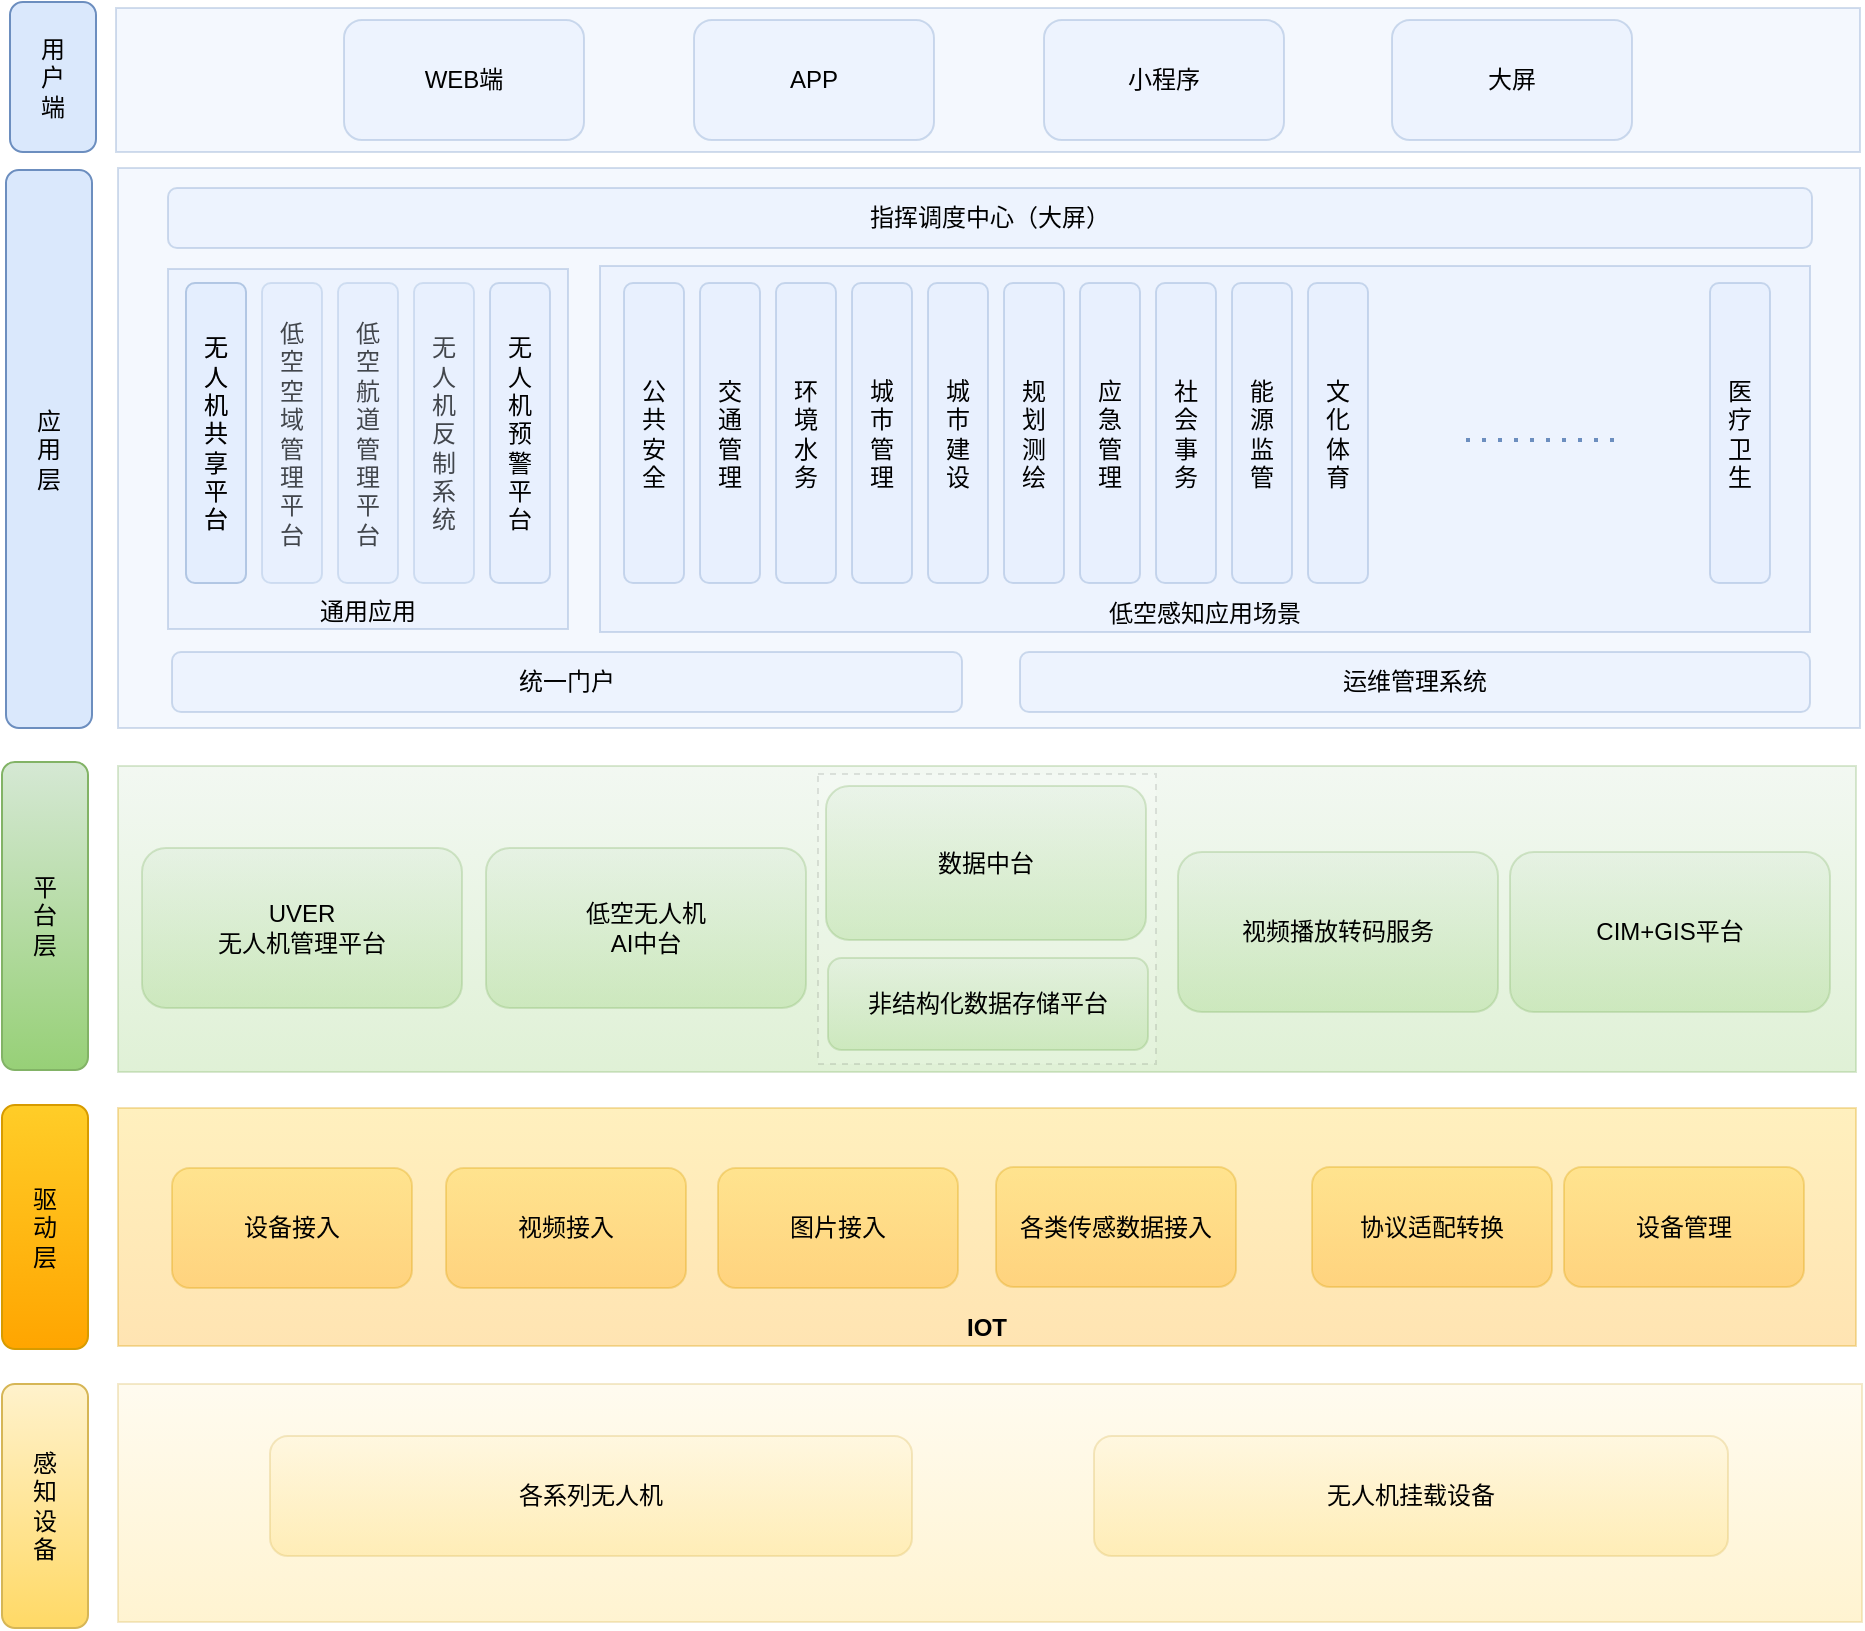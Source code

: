 <mxfile version="21.4.0" type="github">
  <diagram name="第 1 页" id="xIxhzjUZgAmlJQ-Zlbee">
    <mxGraphModel dx="2605" dy="1496" grid="0" gridSize="10" guides="1" tooltips="1" connect="1" arrows="1" fold="1" page="0" pageScale="1" pageWidth="827" pageHeight="1169" math="0" shadow="0">
      <root>
        <mxCell id="0" />
        <mxCell id="1" parent="0" />
        <mxCell id="WDeUEpoGClxjb2tYxeoV-1" value="" style="rounded=0;whiteSpace=wrap;html=1;verticalAlign=bottom;opacity=30;fillColor=#d5e8d4;gradientColor=#97d077;strokeColor=#82b366;" vertex="1" parent="1">
          <mxGeometry x="-125" y="161" width="869" height="153" as="geometry" />
        </mxCell>
        <mxCell id="WDeUEpoGClxjb2tYxeoV-2" value="感&lt;br&gt;知&lt;br&gt;设&lt;br&gt;备" style="rounded=1;whiteSpace=wrap;html=1;fillColor=#fff2cc;strokeColor=#d6b656;gradientColor=#ffd966;" vertex="1" parent="1">
          <mxGeometry x="-183" y="470" width="43" height="122" as="geometry" />
        </mxCell>
        <mxCell id="WDeUEpoGClxjb2tYxeoV-3" value="" style="rounded=0;whiteSpace=wrap;html=1;glass=0;opacity=30;fillColor=#fff2cc;strokeColor=#d6b656;gradientColor=#ffd966;" vertex="1" parent="1">
          <mxGeometry x="-125" y="470" width="872" height="119" as="geometry" />
        </mxCell>
        <mxCell id="WDeUEpoGClxjb2tYxeoV-4" value="驱&lt;br&gt;动&lt;br&gt;层" style="rounded=1;whiteSpace=wrap;html=1;fillColor=#ffcd28;strokeColor=#d79b00;gradientColor=#ffa500;" vertex="1" parent="1">
          <mxGeometry x="-183" y="330.5" width="43" height="122" as="geometry" />
        </mxCell>
        <mxCell id="WDeUEpoGClxjb2tYxeoV-5" value="各系列无人机" style="rounded=1;whiteSpace=wrap;html=1;opacity=30;fillColor=#fff2cc;strokeColor=#d6b656;gradientColor=#ffd966;" vertex="1" parent="1">
          <mxGeometry x="-49" y="496" width="321" height="60" as="geometry" />
        </mxCell>
        <mxCell id="WDeUEpoGClxjb2tYxeoV-6" value="无人机挂载设备" style="rounded=1;whiteSpace=wrap;html=1;opacity=30;fillColor=#fff2cc;strokeColor=#d6b656;gradientColor=#ffd966;" vertex="1" parent="1">
          <mxGeometry x="363" y="496" width="317" height="60" as="geometry" />
        </mxCell>
        <mxCell id="WDeUEpoGClxjb2tYxeoV-7" value="&lt;b&gt;IOT&lt;/b&gt;" style="rounded=0;whiteSpace=wrap;html=1;verticalAlign=bottom;opacity=30;fillColor=#ffcd28;gradientColor=#ffa500;strokeColor=#d79b00;" vertex="1" parent="1">
          <mxGeometry x="-125" y="332" width="869" height="119" as="geometry" />
        </mxCell>
        <mxCell id="WDeUEpoGClxjb2tYxeoV-8" value="平&lt;br&gt;台&lt;br&gt;层" style="rounded=1;whiteSpace=wrap;html=1;fillColor=#d5e8d4;strokeColor=#82b366;gradientColor=#97d077;" vertex="1" parent="1">
          <mxGeometry x="-183" y="159" width="43" height="154" as="geometry" />
        </mxCell>
        <mxCell id="WDeUEpoGClxjb2tYxeoV-9" value="设备接入" style="rounded=1;whiteSpace=wrap;html=1;opacity=30;fillColor=#ffcd28;gradientColor=#ffa500;strokeColor=#d79b00;" vertex="1" parent="1">
          <mxGeometry x="-98" y="362" width="120" height="60" as="geometry" />
        </mxCell>
        <mxCell id="WDeUEpoGClxjb2tYxeoV-10" value="协议适配转换" style="rounded=1;whiteSpace=wrap;html=1;opacity=30;fillColor=#ffcd28;gradientColor=#ffa500;strokeColor=#d79b00;" vertex="1" parent="1">
          <mxGeometry x="472" y="361.5" width="120" height="60" as="geometry" />
        </mxCell>
        <mxCell id="WDeUEpoGClxjb2tYxeoV-11" value="视频接入" style="rounded=1;whiteSpace=wrap;html=1;opacity=30;fillColor=#ffcd28;gradientColor=#ffa500;strokeColor=#d79b00;" vertex="1" parent="1">
          <mxGeometry x="39" y="362" width="120" height="60" as="geometry" />
        </mxCell>
        <mxCell id="WDeUEpoGClxjb2tYxeoV-12" value="各类传感数据接入" style="rounded=1;whiteSpace=wrap;html=1;opacity=30;fillColor=#ffcd28;gradientColor=#ffa500;strokeColor=#d79b00;" vertex="1" parent="1">
          <mxGeometry x="314" y="361.5" width="120" height="60" as="geometry" />
        </mxCell>
        <mxCell id="WDeUEpoGClxjb2tYxeoV-13" value="图片接入" style="rounded=1;whiteSpace=wrap;html=1;opacity=30;fillColor=#ffcd28;gradientColor=#ffa500;strokeColor=#d79b00;" vertex="1" parent="1">
          <mxGeometry x="175" y="362" width="120" height="60" as="geometry" />
        </mxCell>
        <mxCell id="WDeUEpoGClxjb2tYxeoV-14" value="设备管理" style="rounded=1;whiteSpace=wrap;html=1;opacity=30;fillColor=#ffcd28;gradientColor=#ffa500;strokeColor=#d79b00;" vertex="1" parent="1">
          <mxGeometry x="598" y="361.5" width="120" height="60" as="geometry" />
        </mxCell>
        <mxCell id="WDeUEpoGClxjb2tYxeoV-16" value="UVER&lt;br&gt;无人机管理平台" style="rounded=1;whiteSpace=wrap;html=1;opacity=30;fillColor=#d5e8d4;gradientColor=#97d077;strokeColor=#82b366;" vertex="1" parent="1">
          <mxGeometry x="-113" y="202" width="160" height="80" as="geometry" />
        </mxCell>
        <mxCell id="WDeUEpoGClxjb2tYxeoV-17" value="应&lt;br&gt;用&lt;br&gt;层" style="rounded=1;whiteSpace=wrap;html=1;fillColor=#dae8fc;strokeColor=#6c8ebf;" vertex="1" parent="1">
          <mxGeometry x="-181" y="-137" width="43" height="279" as="geometry" />
        </mxCell>
        <mxCell id="WDeUEpoGClxjb2tYxeoV-18" value="" style="rounded=0;whiteSpace=wrap;html=1;verticalAlign=bottom;opacity=30;fillColor=#dae8fc;strokeColor=#6c8ebf;" vertex="1" parent="1">
          <mxGeometry x="-125" y="-138" width="871" height="280" as="geometry" />
        </mxCell>
        <mxCell id="WDeUEpoGClxjb2tYxeoV-19" value="统一门户" style="rounded=1;whiteSpace=wrap;html=1;opacity=30;fillColor=#dae8fc;strokeColor=#6c8ebf;" vertex="1" parent="1">
          <mxGeometry x="-98" y="104" width="395" height="30" as="geometry" />
        </mxCell>
        <mxCell id="WDeUEpoGClxjb2tYxeoV-20" value="运维管理系统" style="rounded=1;whiteSpace=wrap;html=1;opacity=30;fillColor=#dae8fc;strokeColor=#6c8ebf;" vertex="1" parent="1">
          <mxGeometry x="326" y="104" width="395" height="30" as="geometry" />
        </mxCell>
        <mxCell id="WDeUEpoGClxjb2tYxeoV-21" value="无&lt;br&gt;人&lt;br&gt;机&lt;br&gt;共&lt;br&gt;享&lt;br&gt;平&lt;br&gt;台" style="rounded=1;whiteSpace=wrap;html=1;opacity=30;fillColor=#dae8fc;strokeColor=#6c8ebf;" vertex="1" parent="1">
          <mxGeometry x="-91" y="-80.5" width="30" height="150" as="geometry" />
        </mxCell>
        <mxCell id="WDeUEpoGClxjb2tYxeoV-22" value="低&lt;br&gt;空&lt;br&gt;空&lt;br&gt;域&lt;br&gt;管&lt;br&gt;理&lt;br&gt;平&lt;br&gt;台" style="rounded=1;whiteSpace=wrap;html=1;opacity=30;fillColor=#dae8fc;strokeColor=#6c8ebf;" vertex="1" parent="1">
          <mxGeometry x="-53" y="-80.5" width="30" height="150" as="geometry" />
        </mxCell>
        <mxCell id="WDeUEpoGClxjb2tYxeoV-23" value="低&lt;br&gt;空&lt;br&gt;航&lt;br&gt;道&lt;br&gt;管&lt;br&gt;理&lt;br&gt;平&lt;br&gt;台" style="rounded=1;whiteSpace=wrap;html=1;opacity=30;fillColor=#dae8fc;strokeColor=#6c8ebf;" vertex="1" parent="1">
          <mxGeometry x="-15" y="-80.5" width="30" height="150" as="geometry" />
        </mxCell>
        <mxCell id="WDeUEpoGClxjb2tYxeoV-24" value="无&lt;br&gt;人&lt;br&gt;机&lt;br&gt;反&lt;br&gt;制&lt;br&gt;系&lt;br&gt;统" style="rounded=1;whiteSpace=wrap;html=1;opacity=30;fillColor=#dae8fc;strokeColor=#6c8ebf;" vertex="1" parent="1">
          <mxGeometry x="23" y="-80.5" width="30" height="150" as="geometry" />
        </mxCell>
        <mxCell id="WDeUEpoGClxjb2tYxeoV-25" value="低空无人机&lt;br&gt;AI中台" style="rounded=1;whiteSpace=wrap;html=1;opacity=30;fillColor=#d5e8d4;gradientColor=#97d077;strokeColor=#82b366;" vertex="1" parent="1">
          <mxGeometry x="59" y="202" width="160" height="80" as="geometry" />
        </mxCell>
        <mxCell id="WDeUEpoGClxjb2tYxeoV-27" value="CIM+GIS平台" style="rounded=1;whiteSpace=wrap;html=1;opacity=30;fillColor=#d5e8d4;gradientColor=#97d077;strokeColor=#82b366;" vertex="1" parent="1">
          <mxGeometry x="571" y="204" width="160" height="80" as="geometry" />
        </mxCell>
        <mxCell id="WDeUEpoGClxjb2tYxeoV-28" value="指挥调度中心（大屏）" style="rounded=1;whiteSpace=wrap;html=1;opacity=30;fillColor=#dae8fc;strokeColor=#6c8ebf;" vertex="1" parent="1">
          <mxGeometry x="-100" y="-128" width="822" height="30" as="geometry" />
        </mxCell>
        <mxCell id="WDeUEpoGClxjb2tYxeoV-29" value="用&lt;br&gt;户&lt;br&gt;端" style="rounded=1;whiteSpace=wrap;html=1;fillColor=#dae8fc;strokeColor=#6c8ebf;" vertex="1" parent="1">
          <mxGeometry x="-179" y="-221" width="43" height="75" as="geometry" />
        </mxCell>
        <mxCell id="WDeUEpoGClxjb2tYxeoV-52" value="" style="whiteSpace=wrap;html=1;dashed=1;opacity=10;" vertex="1" parent="1">
          <mxGeometry x="225" y="165" width="169" height="145" as="geometry" />
        </mxCell>
        <mxCell id="WDeUEpoGClxjb2tYxeoV-30" value="" style="rounded=0;whiteSpace=wrap;html=1;glass=0;opacity=30;fillColor=#dae8fc;strokeColor=#6c8ebf;" vertex="1" parent="1">
          <mxGeometry x="-126" y="-218" width="872" height="72" as="geometry" />
        </mxCell>
        <mxCell id="WDeUEpoGClxjb2tYxeoV-31" value="通用应用" style="rounded=0;whiteSpace=wrap;html=1;opacity=30;verticalAlign=bottom;fillColor=#dae8fc;strokeColor=#6c8ebf;" vertex="1" parent="1">
          <mxGeometry x="-100" y="-87.5" width="200" height="180" as="geometry" />
        </mxCell>
        <mxCell id="WDeUEpoGClxjb2tYxeoV-32" value="WEB端" style="rounded=1;whiteSpace=wrap;html=1;opacity=30;fillColor=#dae8fc;strokeColor=#6c8ebf;" vertex="1" parent="1">
          <mxGeometry x="-12" y="-212" width="120" height="60" as="geometry" />
        </mxCell>
        <mxCell id="WDeUEpoGClxjb2tYxeoV-33" value="APP" style="rounded=1;whiteSpace=wrap;html=1;opacity=30;fillColor=#dae8fc;strokeColor=#6c8ebf;" vertex="1" parent="1">
          <mxGeometry x="163" y="-212" width="120" height="60" as="geometry" />
        </mxCell>
        <mxCell id="WDeUEpoGClxjb2tYxeoV-34" value="小程序" style="rounded=1;whiteSpace=wrap;html=1;opacity=30;fillColor=#dae8fc;strokeColor=#6c8ebf;" vertex="1" parent="1">
          <mxGeometry x="338" y="-212" width="120" height="60" as="geometry" />
        </mxCell>
        <mxCell id="WDeUEpoGClxjb2tYxeoV-35" value="大屏" style="rounded=1;whiteSpace=wrap;html=1;opacity=30;fillColor=#dae8fc;strokeColor=#6c8ebf;" vertex="1" parent="1">
          <mxGeometry x="512" y="-212" width="120" height="60" as="geometry" />
        </mxCell>
        <mxCell id="WDeUEpoGClxjb2tYxeoV-36" value="无&lt;br&gt;人&lt;br&gt;机&lt;br&gt;预&lt;br&gt;警&lt;br&gt;平&lt;br&gt;台" style="rounded=1;whiteSpace=wrap;html=1;opacity=30;fillColor=#dae8fc;strokeColor=#6c8ebf;" vertex="1" parent="1">
          <mxGeometry x="61" y="-80.5" width="30" height="150" as="geometry" />
        </mxCell>
        <mxCell id="WDeUEpoGClxjb2tYxeoV-37" value="低空感知应用场景" style="rounded=0;whiteSpace=wrap;html=1;opacity=30;verticalAlign=bottom;fillColor=#dae8fc;strokeColor=#6c8ebf;" vertex="1" parent="1">
          <mxGeometry x="116" y="-89" width="605" height="183" as="geometry" />
        </mxCell>
        <mxCell id="WDeUEpoGClxjb2tYxeoV-38" value="无&lt;br&gt;人&lt;br&gt;机&lt;br&gt;共&lt;br&gt;享&lt;br&gt;平&lt;br&gt;台" style="rounded=1;whiteSpace=wrap;html=1;opacity=30;fillColor=#dae8fc;strokeColor=#6c8ebf;" vertex="1" parent="1">
          <mxGeometry x="-91" y="-80.5" width="30" height="150" as="geometry" />
        </mxCell>
        <mxCell id="WDeUEpoGClxjb2tYxeoV-39" value="交&lt;br&gt;通&lt;br&gt;管&lt;br&gt;理" style="rounded=1;whiteSpace=wrap;html=1;opacity=30;fillColor=#dae8fc;strokeColor=#6c8ebf;" vertex="1" parent="1">
          <mxGeometry x="166" y="-80.5" width="30" height="150" as="geometry" />
        </mxCell>
        <mxCell id="WDeUEpoGClxjb2tYxeoV-40" value="环&lt;br&gt;境&lt;br&gt;水&lt;br&gt;务" style="rounded=1;whiteSpace=wrap;html=1;opacity=30;fillColor=#dae8fc;strokeColor=#6c8ebf;" vertex="1" parent="1">
          <mxGeometry x="204" y="-80.5" width="30" height="150" as="geometry" />
        </mxCell>
        <mxCell id="WDeUEpoGClxjb2tYxeoV-41" value="城&lt;br&gt;市&lt;br&gt;管&lt;br&gt;理" style="rounded=1;whiteSpace=wrap;html=1;opacity=30;fillColor=#dae8fc;strokeColor=#6c8ebf;" vertex="1" parent="1">
          <mxGeometry x="242" y="-80.5" width="30" height="150" as="geometry" />
        </mxCell>
        <mxCell id="WDeUEpoGClxjb2tYxeoV-42" value="城&lt;br&gt;市&lt;br&gt;建&lt;br&gt;设" style="rounded=1;whiteSpace=wrap;html=1;opacity=30;fillColor=#dae8fc;strokeColor=#6c8ebf;" vertex="1" parent="1">
          <mxGeometry x="280" y="-80.5" width="30" height="150" as="geometry" />
        </mxCell>
        <mxCell id="WDeUEpoGClxjb2tYxeoV-43" value="公&lt;br&gt;共&lt;br&gt;安&lt;br&gt;全" style="rounded=1;whiteSpace=wrap;html=1;opacity=30;fillColor=#dae8fc;strokeColor=#6c8ebf;" vertex="1" parent="1">
          <mxGeometry x="128" y="-80.5" width="30" height="150" as="geometry" />
        </mxCell>
        <mxCell id="WDeUEpoGClxjb2tYxeoV-44" value="应&lt;br&gt;急&lt;br&gt;管&lt;br&gt;理" style="rounded=1;whiteSpace=wrap;html=1;opacity=30;fillColor=#dae8fc;strokeColor=#6c8ebf;" vertex="1" parent="1">
          <mxGeometry x="356" y="-80.5" width="30" height="150" as="geometry" />
        </mxCell>
        <mxCell id="WDeUEpoGClxjb2tYxeoV-45" value="社&lt;br&gt;会&lt;br&gt;事&lt;br&gt;务" style="rounded=1;whiteSpace=wrap;html=1;opacity=30;fillColor=#dae8fc;strokeColor=#6c8ebf;" vertex="1" parent="1">
          <mxGeometry x="394" y="-80.5" width="30" height="150" as="geometry" />
        </mxCell>
        <mxCell id="WDeUEpoGClxjb2tYxeoV-46" value="能&lt;br&gt;源&lt;br&gt;监&lt;br&gt;管" style="rounded=1;whiteSpace=wrap;html=1;opacity=30;fillColor=#dae8fc;strokeColor=#6c8ebf;" vertex="1" parent="1">
          <mxGeometry x="432" y="-80.5" width="30" height="150" as="geometry" />
        </mxCell>
        <mxCell id="WDeUEpoGClxjb2tYxeoV-47" value="文&lt;br&gt;化&lt;br&gt;体&lt;br&gt;育" style="rounded=1;whiteSpace=wrap;html=1;opacity=30;fillColor=#dae8fc;strokeColor=#6c8ebf;" vertex="1" parent="1">
          <mxGeometry x="470" y="-80.5" width="30" height="150" as="geometry" />
        </mxCell>
        <mxCell id="WDeUEpoGClxjb2tYxeoV-48" value="规&lt;br&gt;划&lt;br&gt;测&lt;br&gt;绘" style="rounded=1;whiteSpace=wrap;html=1;opacity=30;fillColor=#dae8fc;strokeColor=#6c8ebf;" vertex="1" parent="1">
          <mxGeometry x="318" y="-80.5" width="30" height="150" as="geometry" />
        </mxCell>
        <mxCell id="WDeUEpoGClxjb2tYxeoV-49" value="医&lt;br&gt;疗&lt;br&gt;卫&lt;br&gt;生" style="rounded=1;whiteSpace=wrap;html=1;opacity=30;fillColor=#dae8fc;strokeColor=#6c8ebf;" vertex="1" parent="1">
          <mxGeometry x="671" y="-80.5" width="30" height="150" as="geometry" />
        </mxCell>
        <mxCell id="WDeUEpoGClxjb2tYxeoV-50" value="" style="endArrow=none;dashed=1;html=1;dashPattern=1 3;strokeWidth=2;rounded=0;fillColor=#dae8fc;strokeColor=#6c8ebf;" edge="1" parent="1">
          <mxGeometry width="50" height="50" relative="1" as="geometry">
            <mxPoint x="549" y="-2" as="sourcePoint" />
            <mxPoint x="623" y="-2" as="targetPoint" />
          </mxGeometry>
        </mxCell>
        <mxCell id="WDeUEpoGClxjb2tYxeoV-51" value="视频播放转码服务" style="rounded=1;whiteSpace=wrap;html=1;opacity=30;fillColor=#d5e8d4;gradientColor=#97d077;strokeColor=#82b366;" vertex="1" parent="1">
          <mxGeometry x="405" y="204" width="160" height="80" as="geometry" />
        </mxCell>
        <mxCell id="WDeUEpoGClxjb2tYxeoV-53" value="非结构化数据存储平台" style="rounded=1;whiteSpace=wrap;html=1;opacity=30;fillColor=#d5e8d4;gradientColor=#97d077;strokeColor=#82b366;" vertex="1" parent="1">
          <mxGeometry x="230" y="257" width="160" height="46" as="geometry" />
        </mxCell>
        <mxCell id="WDeUEpoGClxjb2tYxeoV-54" value="数据中台" style="rounded=1;whiteSpace=wrap;html=1;opacity=30;fillColor=#d5e8d4;gradientColor=#97d077;strokeColor=#82b366;" vertex="1" parent="1">
          <mxGeometry x="229" y="171" width="160" height="77" as="geometry" />
        </mxCell>
      </root>
    </mxGraphModel>
  </diagram>
</mxfile>
